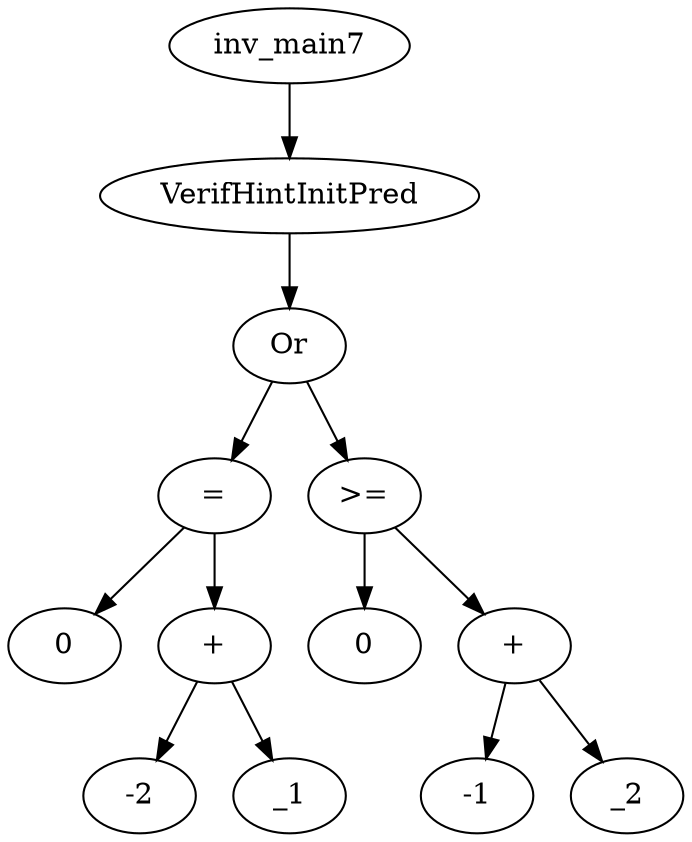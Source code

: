 digraph dag {
0 [label="inv_main7"];
1 [label="VerifHintInitPred"];
2 [label="Or"];
3 [label="="];
4 [label="0"];
5 [label="+"];
6 [label="-2"];
7 [label="_1"];
8 [label=">="];
9 [label="0"];
10 [label="+"];
11 [label="-1"];
12 [label="_2"];
0->1
1->2
2->3
2 -> 8
3->5
3 -> 4
5->7
5 -> 6
8->10
8 -> 9
10->12
10 -> 11
}
